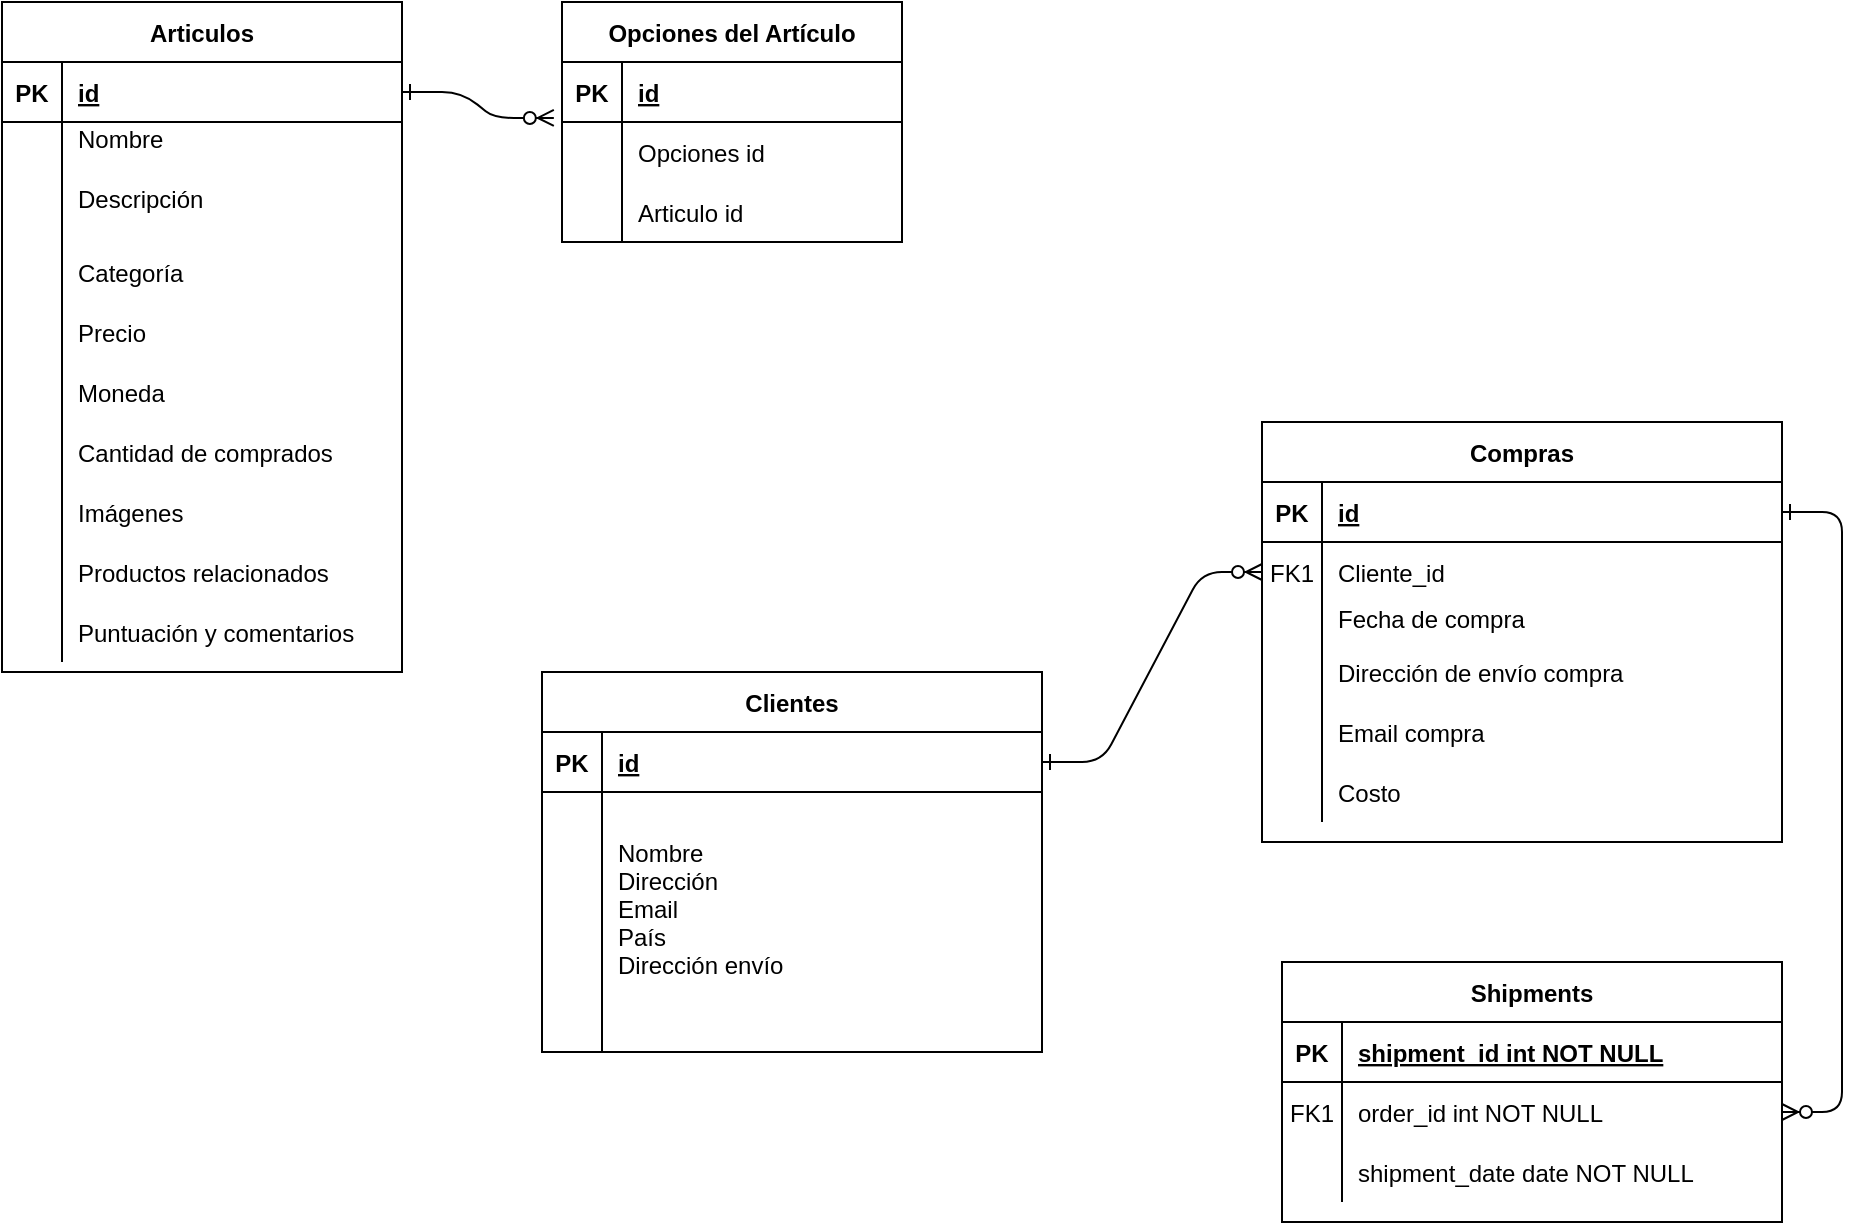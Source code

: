 <mxfile version="14.9.5" type="github">
  <diagram id="R2lEEEUBdFMjLlhIrx00" name="Page-1">
    <mxGraphModel dx="868" dy="1550" grid="1" gridSize="10" guides="1" tooltips="1" connect="1" arrows="1" fold="1" page="1" pageScale="1" pageWidth="850" pageHeight="1100" math="0" shadow="0" extFonts="Permanent Marker^https://fonts.googleapis.com/css?family=Permanent+Marker">
      <root>
        <mxCell id="0" />
        <mxCell id="1" parent="0" />
        <mxCell id="C-vyLk0tnHw3VtMMgP7b-1" value="" style="edgeStyle=entityRelationEdgeStyle;endArrow=ERzeroToMany;startArrow=ERone;endFill=1;startFill=0;" parent="1" source="C-vyLk0tnHw3VtMMgP7b-24" target="C-vyLk0tnHw3VtMMgP7b-6" edge="1">
          <mxGeometry width="100" height="100" relative="1" as="geometry">
            <mxPoint x="340" y="720" as="sourcePoint" />
            <mxPoint x="440" y="620" as="targetPoint" />
          </mxGeometry>
        </mxCell>
        <mxCell id="C-vyLk0tnHw3VtMMgP7b-12" value="" style="edgeStyle=entityRelationEdgeStyle;endArrow=ERzeroToMany;startArrow=ERone;endFill=1;startFill=0;" parent="1" source="C-vyLk0tnHw3VtMMgP7b-3" target="C-vyLk0tnHw3VtMMgP7b-17" edge="1">
          <mxGeometry width="100" height="100" relative="1" as="geometry">
            <mxPoint x="400" y="180" as="sourcePoint" />
            <mxPoint x="460" y="205" as="targetPoint" />
          </mxGeometry>
        </mxCell>
        <mxCell id="C-vyLk0tnHw3VtMMgP7b-2" value="Compras" style="shape=table;startSize=30;container=1;collapsible=1;childLayout=tableLayout;fixedRows=1;rowLines=0;fontStyle=1;align=center;resizeLast=1;" parent="1" vertex="1">
          <mxGeometry x="690" y="-220" width="260" height="210" as="geometry" />
        </mxCell>
        <mxCell id="C-vyLk0tnHw3VtMMgP7b-3" value="" style="shape=partialRectangle;collapsible=0;dropTarget=0;pointerEvents=0;fillColor=none;points=[[0,0.5],[1,0.5]];portConstraint=eastwest;top=0;left=0;right=0;bottom=1;" parent="C-vyLk0tnHw3VtMMgP7b-2" vertex="1">
          <mxGeometry y="30" width="260" height="30" as="geometry" />
        </mxCell>
        <mxCell id="C-vyLk0tnHw3VtMMgP7b-4" value="PK" style="shape=partialRectangle;overflow=hidden;connectable=0;fillColor=none;top=0;left=0;bottom=0;right=0;fontStyle=1;" parent="C-vyLk0tnHw3VtMMgP7b-3" vertex="1">
          <mxGeometry width="30" height="30" as="geometry" />
        </mxCell>
        <mxCell id="C-vyLk0tnHw3VtMMgP7b-5" value="id" style="shape=partialRectangle;overflow=hidden;connectable=0;fillColor=none;top=0;left=0;bottom=0;right=0;align=left;spacingLeft=6;fontStyle=5;" parent="C-vyLk0tnHw3VtMMgP7b-3" vertex="1">
          <mxGeometry x="30" width="230" height="30" as="geometry" />
        </mxCell>
        <mxCell id="C-vyLk0tnHw3VtMMgP7b-6" value="" style="shape=partialRectangle;collapsible=0;dropTarget=0;pointerEvents=0;fillColor=none;points=[[0,0.5],[1,0.5]];portConstraint=eastwest;top=0;left=0;right=0;bottom=0;" parent="C-vyLk0tnHw3VtMMgP7b-2" vertex="1">
          <mxGeometry y="60" width="260" height="30" as="geometry" />
        </mxCell>
        <mxCell id="C-vyLk0tnHw3VtMMgP7b-7" value="FK1" style="shape=partialRectangle;overflow=hidden;connectable=0;fillColor=none;top=0;left=0;bottom=0;right=0;" parent="C-vyLk0tnHw3VtMMgP7b-6" vertex="1">
          <mxGeometry width="30" height="30" as="geometry" />
        </mxCell>
        <mxCell id="C-vyLk0tnHw3VtMMgP7b-8" value="Cliente_id" style="shape=partialRectangle;overflow=hidden;connectable=0;fillColor=none;top=0;left=0;bottom=0;right=0;align=left;spacingLeft=6;" parent="C-vyLk0tnHw3VtMMgP7b-6" vertex="1">
          <mxGeometry x="30" width="230" height="30" as="geometry" />
        </mxCell>
        <mxCell id="C-vyLk0tnHw3VtMMgP7b-9" value="" style="shape=partialRectangle;collapsible=0;dropTarget=0;pointerEvents=0;fillColor=none;points=[[0,0.5],[1,0.5]];portConstraint=eastwest;top=0;left=0;right=0;bottom=0;" parent="C-vyLk0tnHw3VtMMgP7b-2" vertex="1">
          <mxGeometry y="90" width="260" height="20" as="geometry" />
        </mxCell>
        <mxCell id="C-vyLk0tnHw3VtMMgP7b-10" value="" style="shape=partialRectangle;overflow=hidden;connectable=0;fillColor=none;top=0;left=0;bottom=0;right=0;" parent="C-vyLk0tnHw3VtMMgP7b-9" vertex="1">
          <mxGeometry width="30" height="20" as="geometry" />
        </mxCell>
        <mxCell id="C-vyLk0tnHw3VtMMgP7b-11" value="Fecha de compra&#xa;&#xa;" style="shape=partialRectangle;overflow=hidden;connectable=0;fillColor=none;top=0;left=0;bottom=0;right=0;align=left;spacingLeft=6;" parent="C-vyLk0tnHw3VtMMgP7b-9" vertex="1">
          <mxGeometry x="30" width="230" height="20" as="geometry" />
        </mxCell>
        <mxCell id="ekzu9XFHSlEijORURZms-2" value="" style="shape=partialRectangle;collapsible=0;dropTarget=0;pointerEvents=0;fillColor=none;points=[[0,0.5],[1,0.5]];portConstraint=eastwest;top=0;left=0;right=0;bottom=0;" vertex="1" parent="C-vyLk0tnHw3VtMMgP7b-2">
          <mxGeometry y="110" width="260" height="30" as="geometry" />
        </mxCell>
        <mxCell id="ekzu9XFHSlEijORURZms-3" value="" style="shape=partialRectangle;overflow=hidden;connectable=0;fillColor=none;top=0;left=0;bottom=0;right=0;" vertex="1" parent="ekzu9XFHSlEijORURZms-2">
          <mxGeometry width="30" height="30" as="geometry" />
        </mxCell>
        <mxCell id="ekzu9XFHSlEijORURZms-4" value="Dirección de envío compra" style="shape=partialRectangle;overflow=hidden;connectable=0;fillColor=none;top=0;left=0;bottom=0;right=0;align=left;spacingLeft=6;" vertex="1" parent="ekzu9XFHSlEijORURZms-2">
          <mxGeometry x="30" width="230" height="30" as="geometry" />
        </mxCell>
        <mxCell id="ekzu9XFHSlEijORURZms-5" value="" style="shape=partialRectangle;collapsible=0;dropTarget=0;pointerEvents=0;fillColor=none;points=[[0,0.5],[1,0.5]];portConstraint=eastwest;top=0;left=0;right=0;bottom=0;" vertex="1" parent="C-vyLk0tnHw3VtMMgP7b-2">
          <mxGeometry y="140" width="260" height="30" as="geometry" />
        </mxCell>
        <mxCell id="ekzu9XFHSlEijORURZms-6" value="" style="shape=partialRectangle;overflow=hidden;connectable=0;fillColor=none;top=0;left=0;bottom=0;right=0;" vertex="1" parent="ekzu9XFHSlEijORURZms-5">
          <mxGeometry width="30" height="30" as="geometry" />
        </mxCell>
        <mxCell id="ekzu9XFHSlEijORURZms-7" value="Email compra" style="shape=partialRectangle;overflow=hidden;connectable=0;fillColor=none;top=0;left=0;bottom=0;right=0;align=left;spacingLeft=6;" vertex="1" parent="ekzu9XFHSlEijORURZms-5">
          <mxGeometry x="30" width="230" height="30" as="geometry" />
        </mxCell>
        <mxCell id="ekzu9XFHSlEijORURZms-8" value="" style="shape=partialRectangle;collapsible=0;dropTarget=0;pointerEvents=0;fillColor=none;points=[[0,0.5],[1,0.5]];portConstraint=eastwest;top=0;left=0;right=0;bottom=0;" vertex="1" parent="C-vyLk0tnHw3VtMMgP7b-2">
          <mxGeometry y="170" width="260" height="30" as="geometry" />
        </mxCell>
        <mxCell id="ekzu9XFHSlEijORURZms-9" value="" style="shape=partialRectangle;overflow=hidden;connectable=0;fillColor=none;top=0;left=0;bottom=0;right=0;" vertex="1" parent="ekzu9XFHSlEijORURZms-8">
          <mxGeometry width="30" height="30" as="geometry" />
        </mxCell>
        <mxCell id="ekzu9XFHSlEijORURZms-10" value="Costo" style="shape=partialRectangle;overflow=hidden;connectable=0;fillColor=none;top=0;left=0;bottom=0;right=0;align=left;spacingLeft=6;" vertex="1" parent="ekzu9XFHSlEijORURZms-8">
          <mxGeometry x="30" width="230" height="30" as="geometry" />
        </mxCell>
        <mxCell id="C-vyLk0tnHw3VtMMgP7b-13" value="Shipments" style="shape=table;startSize=30;container=1;collapsible=1;childLayout=tableLayout;fixedRows=1;rowLines=0;fontStyle=1;align=center;resizeLast=1;" parent="1" vertex="1">
          <mxGeometry x="700" y="50" width="250" height="130" as="geometry" />
        </mxCell>
        <mxCell id="C-vyLk0tnHw3VtMMgP7b-14" value="" style="shape=partialRectangle;collapsible=0;dropTarget=0;pointerEvents=0;fillColor=none;points=[[0,0.5],[1,0.5]];portConstraint=eastwest;top=0;left=0;right=0;bottom=1;" parent="C-vyLk0tnHw3VtMMgP7b-13" vertex="1">
          <mxGeometry y="30" width="250" height="30" as="geometry" />
        </mxCell>
        <mxCell id="C-vyLk0tnHw3VtMMgP7b-15" value="PK" style="shape=partialRectangle;overflow=hidden;connectable=0;fillColor=none;top=0;left=0;bottom=0;right=0;fontStyle=1;" parent="C-vyLk0tnHw3VtMMgP7b-14" vertex="1">
          <mxGeometry width="30" height="30" as="geometry" />
        </mxCell>
        <mxCell id="C-vyLk0tnHw3VtMMgP7b-16" value="shipment_id int NOT NULL " style="shape=partialRectangle;overflow=hidden;connectable=0;fillColor=none;top=0;left=0;bottom=0;right=0;align=left;spacingLeft=6;fontStyle=5;" parent="C-vyLk0tnHw3VtMMgP7b-14" vertex="1">
          <mxGeometry x="30" width="220" height="30" as="geometry" />
        </mxCell>
        <mxCell id="C-vyLk0tnHw3VtMMgP7b-17" value="" style="shape=partialRectangle;collapsible=0;dropTarget=0;pointerEvents=0;fillColor=none;points=[[0,0.5],[1,0.5]];portConstraint=eastwest;top=0;left=0;right=0;bottom=0;" parent="C-vyLk0tnHw3VtMMgP7b-13" vertex="1">
          <mxGeometry y="60" width="250" height="30" as="geometry" />
        </mxCell>
        <mxCell id="C-vyLk0tnHw3VtMMgP7b-18" value="FK1" style="shape=partialRectangle;overflow=hidden;connectable=0;fillColor=none;top=0;left=0;bottom=0;right=0;" parent="C-vyLk0tnHw3VtMMgP7b-17" vertex="1">
          <mxGeometry width="30" height="30" as="geometry" />
        </mxCell>
        <mxCell id="C-vyLk0tnHw3VtMMgP7b-19" value="order_id int NOT NULL" style="shape=partialRectangle;overflow=hidden;connectable=0;fillColor=none;top=0;left=0;bottom=0;right=0;align=left;spacingLeft=6;" parent="C-vyLk0tnHw3VtMMgP7b-17" vertex="1">
          <mxGeometry x="30" width="220" height="30" as="geometry" />
        </mxCell>
        <mxCell id="C-vyLk0tnHw3VtMMgP7b-20" value="" style="shape=partialRectangle;collapsible=0;dropTarget=0;pointerEvents=0;fillColor=none;points=[[0,0.5],[1,0.5]];portConstraint=eastwest;top=0;left=0;right=0;bottom=0;" parent="C-vyLk0tnHw3VtMMgP7b-13" vertex="1">
          <mxGeometry y="90" width="250" height="30" as="geometry" />
        </mxCell>
        <mxCell id="C-vyLk0tnHw3VtMMgP7b-21" value="" style="shape=partialRectangle;overflow=hidden;connectable=0;fillColor=none;top=0;left=0;bottom=0;right=0;" parent="C-vyLk0tnHw3VtMMgP7b-20" vertex="1">
          <mxGeometry width="30" height="30" as="geometry" />
        </mxCell>
        <mxCell id="C-vyLk0tnHw3VtMMgP7b-22" value="shipment_date date NOT NULL" style="shape=partialRectangle;overflow=hidden;connectable=0;fillColor=none;top=0;left=0;bottom=0;right=0;align=left;spacingLeft=6;" parent="C-vyLk0tnHw3VtMMgP7b-20" vertex="1">
          <mxGeometry x="30" width="220" height="30" as="geometry" />
        </mxCell>
        <mxCell id="C-vyLk0tnHw3VtMMgP7b-23" value="Clientes" style="shape=table;startSize=30;container=1;collapsible=1;childLayout=tableLayout;fixedRows=1;rowLines=0;fontStyle=1;align=center;resizeLast=1;" parent="1" vertex="1">
          <mxGeometry x="330" y="-95" width="250" height="190" as="geometry" />
        </mxCell>
        <mxCell id="C-vyLk0tnHw3VtMMgP7b-24" value="" style="shape=partialRectangle;collapsible=0;dropTarget=0;pointerEvents=0;fillColor=none;points=[[0,0.5],[1,0.5]];portConstraint=eastwest;top=0;left=0;right=0;bottom=1;" parent="C-vyLk0tnHw3VtMMgP7b-23" vertex="1">
          <mxGeometry y="30" width="250" height="30" as="geometry" />
        </mxCell>
        <mxCell id="C-vyLk0tnHw3VtMMgP7b-25" value="PK" style="shape=partialRectangle;overflow=hidden;connectable=0;fillColor=none;top=0;left=0;bottom=0;right=0;fontStyle=1;" parent="C-vyLk0tnHw3VtMMgP7b-24" vertex="1">
          <mxGeometry width="30" height="30" as="geometry" />
        </mxCell>
        <mxCell id="C-vyLk0tnHw3VtMMgP7b-26" value="id" style="shape=partialRectangle;overflow=hidden;connectable=0;fillColor=none;top=0;left=0;bottom=0;right=0;align=left;spacingLeft=6;fontStyle=5;" parent="C-vyLk0tnHw3VtMMgP7b-24" vertex="1">
          <mxGeometry x="30" width="220" height="30" as="geometry" />
        </mxCell>
        <mxCell id="C-vyLk0tnHw3VtMMgP7b-27" value="" style="shape=partialRectangle;collapsible=0;dropTarget=0;pointerEvents=0;fillColor=none;points=[[0,0.5],[1,0.5]];portConstraint=eastwest;top=0;left=0;right=0;bottom=0;" parent="C-vyLk0tnHw3VtMMgP7b-23" vertex="1">
          <mxGeometry y="60" width="250" height="130" as="geometry" />
        </mxCell>
        <mxCell id="C-vyLk0tnHw3VtMMgP7b-28" value="" style="shape=partialRectangle;overflow=hidden;connectable=0;fillColor=none;top=0;left=0;bottom=0;right=0;" parent="C-vyLk0tnHw3VtMMgP7b-27" vertex="1">
          <mxGeometry width="30" height="130" as="geometry" />
        </mxCell>
        <mxCell id="C-vyLk0tnHw3VtMMgP7b-29" value="Nombre &#xa;Dirección &#xa;Email &#xa;País&#xa;Dirección envío&#xa;" style="shape=partialRectangle;overflow=hidden;connectable=0;fillColor=none;top=0;left=0;bottom=0;right=0;align=left;spacingLeft=6;" parent="C-vyLk0tnHw3VtMMgP7b-27" vertex="1">
          <mxGeometry x="30" width="220" height="130" as="geometry" />
        </mxCell>
        <mxCell id="ekzu9XFHSlEijORURZms-12" value="Articulos" style="shape=table;startSize=30;container=1;collapsible=1;childLayout=tableLayout;fixedRows=1;rowLines=0;fontStyle=1;align=center;resizeLast=1;" vertex="1" parent="1">
          <mxGeometry x="60" y="-430" width="200" height="335" as="geometry">
            <mxRectangle x="430" y="70" width="60" height="30" as="alternateBounds" />
          </mxGeometry>
        </mxCell>
        <mxCell id="ekzu9XFHSlEijORURZms-13" value="" style="shape=partialRectangle;collapsible=0;dropTarget=0;pointerEvents=0;fillColor=none;top=0;left=0;bottom=1;right=0;points=[[0,0.5],[1,0.5]];portConstraint=eastwest;" vertex="1" parent="ekzu9XFHSlEijORURZms-12">
          <mxGeometry y="30" width="200" height="30" as="geometry" />
        </mxCell>
        <mxCell id="ekzu9XFHSlEijORURZms-14" value="PK" style="shape=partialRectangle;connectable=0;fillColor=none;top=0;left=0;bottom=0;right=0;fontStyle=1;overflow=hidden;" vertex="1" parent="ekzu9XFHSlEijORURZms-13">
          <mxGeometry width="30" height="30" as="geometry" />
        </mxCell>
        <mxCell id="ekzu9XFHSlEijORURZms-15" value="id" style="shape=partialRectangle;connectable=0;fillColor=none;top=0;left=0;bottom=0;right=0;align=left;spacingLeft=6;fontStyle=5;overflow=hidden;" vertex="1" parent="ekzu9XFHSlEijORURZms-13">
          <mxGeometry x="30" width="170" height="30" as="geometry" />
        </mxCell>
        <mxCell id="ekzu9XFHSlEijORURZms-16" value="" style="shape=partialRectangle;collapsible=0;dropTarget=0;pointerEvents=0;fillColor=none;top=0;left=0;bottom=0;right=0;points=[[0,0.5],[1,0.5]];portConstraint=eastwest;" vertex="1" parent="ekzu9XFHSlEijORURZms-12">
          <mxGeometry y="60" width="200" height="30" as="geometry" />
        </mxCell>
        <mxCell id="ekzu9XFHSlEijORURZms-17" value="" style="shape=partialRectangle;connectable=0;fillColor=none;top=0;left=0;bottom=0;right=0;editable=1;overflow=hidden;" vertex="1" parent="ekzu9XFHSlEijORURZms-16">
          <mxGeometry width="30" height="30" as="geometry" />
        </mxCell>
        <mxCell id="ekzu9XFHSlEijORURZms-18" value="Nombre&#xa;" style="shape=partialRectangle;connectable=0;fillColor=none;top=0;left=0;bottom=0;right=0;align=left;spacingLeft=6;overflow=hidden;" vertex="1" parent="ekzu9XFHSlEijORURZms-16">
          <mxGeometry x="30" width="170" height="30" as="geometry" />
        </mxCell>
        <mxCell id="ekzu9XFHSlEijORURZms-19" value="" style="shape=partialRectangle;collapsible=0;dropTarget=0;pointerEvents=0;fillColor=none;top=0;left=0;bottom=0;right=0;points=[[0,0.5],[1,0.5]];portConstraint=eastwest;" vertex="1" parent="ekzu9XFHSlEijORURZms-12">
          <mxGeometry y="90" width="200" height="30" as="geometry" />
        </mxCell>
        <mxCell id="ekzu9XFHSlEijORURZms-20" value="" style="shape=partialRectangle;connectable=0;fillColor=none;top=0;left=0;bottom=0;right=0;editable=1;overflow=hidden;" vertex="1" parent="ekzu9XFHSlEijORURZms-19">
          <mxGeometry width="30" height="30" as="geometry" />
        </mxCell>
        <mxCell id="ekzu9XFHSlEijORURZms-21" value="Descripción&#xa;" style="shape=partialRectangle;connectable=0;fillColor=none;top=0;left=0;bottom=0;right=0;align=left;spacingLeft=6;overflow=hidden;" vertex="1" parent="ekzu9XFHSlEijORURZms-19">
          <mxGeometry x="30" width="170" height="30" as="geometry" />
        </mxCell>
        <mxCell id="ekzu9XFHSlEijORURZms-22" value="" style="shape=partialRectangle;collapsible=0;dropTarget=0;pointerEvents=0;fillColor=none;top=0;left=0;bottom=0;right=0;points=[[0,0.5],[1,0.5]];portConstraint=eastwest;" vertex="1" parent="ekzu9XFHSlEijORURZms-12">
          <mxGeometry y="120" width="200" height="30" as="geometry" />
        </mxCell>
        <mxCell id="ekzu9XFHSlEijORURZms-23" value="" style="shape=partialRectangle;connectable=0;fillColor=none;top=0;left=0;bottom=0;right=0;editable=1;overflow=hidden;" vertex="1" parent="ekzu9XFHSlEijORURZms-22">
          <mxGeometry width="30" height="30" as="geometry" />
        </mxCell>
        <mxCell id="ekzu9XFHSlEijORURZms-24" value="Categoría" style="shape=partialRectangle;connectable=0;fillColor=none;top=0;left=0;bottom=0;right=0;align=left;spacingLeft=6;overflow=hidden;" vertex="1" parent="ekzu9XFHSlEijORURZms-22">
          <mxGeometry x="30" width="170" height="30" as="geometry" />
        </mxCell>
        <mxCell id="ekzu9XFHSlEijORURZms-25" value="" style="shape=partialRectangle;collapsible=0;dropTarget=0;pointerEvents=0;fillColor=none;top=0;left=0;bottom=0;right=0;points=[[0,0.5],[1,0.5]];portConstraint=eastwest;" vertex="1" parent="ekzu9XFHSlEijORURZms-12">
          <mxGeometry y="150" width="200" height="30" as="geometry" />
        </mxCell>
        <mxCell id="ekzu9XFHSlEijORURZms-26" value="" style="shape=partialRectangle;connectable=0;fillColor=none;top=0;left=0;bottom=0;right=0;editable=1;overflow=hidden;" vertex="1" parent="ekzu9XFHSlEijORURZms-25">
          <mxGeometry width="30" height="30" as="geometry" />
        </mxCell>
        <mxCell id="ekzu9XFHSlEijORURZms-27" value="Precio" style="shape=partialRectangle;connectable=0;fillColor=none;top=0;left=0;bottom=0;right=0;align=left;spacingLeft=6;overflow=hidden;" vertex="1" parent="ekzu9XFHSlEijORURZms-25">
          <mxGeometry x="30" width="170" height="30" as="geometry" />
        </mxCell>
        <mxCell id="ekzu9XFHSlEijORURZms-28" value="" style="shape=partialRectangle;collapsible=0;dropTarget=0;pointerEvents=0;fillColor=none;top=0;left=0;bottom=0;right=0;points=[[0,0.5],[1,0.5]];portConstraint=eastwest;" vertex="1" parent="ekzu9XFHSlEijORURZms-12">
          <mxGeometry y="180" width="200" height="30" as="geometry" />
        </mxCell>
        <mxCell id="ekzu9XFHSlEijORURZms-29" value="" style="shape=partialRectangle;connectable=0;fillColor=none;top=0;left=0;bottom=0;right=0;editable=1;overflow=hidden;" vertex="1" parent="ekzu9XFHSlEijORURZms-28">
          <mxGeometry width="30" height="30" as="geometry" />
        </mxCell>
        <mxCell id="ekzu9XFHSlEijORURZms-30" value="Moneda" style="shape=partialRectangle;connectable=0;fillColor=none;top=0;left=0;bottom=0;right=0;align=left;spacingLeft=6;overflow=hidden;" vertex="1" parent="ekzu9XFHSlEijORURZms-28">
          <mxGeometry x="30" width="170" height="30" as="geometry" />
        </mxCell>
        <mxCell id="ekzu9XFHSlEijORURZms-31" value="" style="shape=partialRectangle;collapsible=0;dropTarget=0;pointerEvents=0;fillColor=none;top=0;left=0;bottom=0;right=0;points=[[0,0.5],[1,0.5]];portConstraint=eastwest;" vertex="1" parent="ekzu9XFHSlEijORURZms-12">
          <mxGeometry y="210" width="200" height="30" as="geometry" />
        </mxCell>
        <mxCell id="ekzu9XFHSlEijORURZms-32" value="" style="shape=partialRectangle;connectable=0;fillColor=none;top=0;left=0;bottom=0;right=0;editable=1;overflow=hidden;" vertex="1" parent="ekzu9XFHSlEijORURZms-31">
          <mxGeometry width="30" height="30" as="geometry" />
        </mxCell>
        <mxCell id="ekzu9XFHSlEijORURZms-33" value="Cantidad de comprados" style="shape=partialRectangle;connectable=0;fillColor=none;top=0;left=0;bottom=0;right=0;align=left;spacingLeft=6;overflow=hidden;" vertex="1" parent="ekzu9XFHSlEijORURZms-31">
          <mxGeometry x="30" width="170" height="30" as="geometry" />
        </mxCell>
        <mxCell id="ekzu9XFHSlEijORURZms-34" value="" style="shape=partialRectangle;collapsible=0;dropTarget=0;pointerEvents=0;fillColor=none;top=0;left=0;bottom=0;right=0;points=[[0,0.5],[1,0.5]];portConstraint=eastwest;" vertex="1" parent="ekzu9XFHSlEijORURZms-12">
          <mxGeometry y="240" width="200" height="30" as="geometry" />
        </mxCell>
        <mxCell id="ekzu9XFHSlEijORURZms-35" value="" style="shape=partialRectangle;connectable=0;fillColor=none;top=0;left=0;bottom=0;right=0;editable=1;overflow=hidden;" vertex="1" parent="ekzu9XFHSlEijORURZms-34">
          <mxGeometry width="30" height="30" as="geometry" />
        </mxCell>
        <mxCell id="ekzu9XFHSlEijORURZms-36" value="Imágenes" style="shape=partialRectangle;connectable=0;fillColor=none;top=0;left=0;bottom=0;right=0;align=left;spacingLeft=6;overflow=hidden;" vertex="1" parent="ekzu9XFHSlEijORURZms-34">
          <mxGeometry x="30" width="170" height="30" as="geometry" />
        </mxCell>
        <mxCell id="ekzu9XFHSlEijORURZms-37" value="" style="shape=partialRectangle;collapsible=0;dropTarget=0;pointerEvents=0;fillColor=none;top=0;left=0;bottom=0;right=0;points=[[0,0.5],[1,0.5]];portConstraint=eastwest;" vertex="1" parent="ekzu9XFHSlEijORURZms-12">
          <mxGeometry y="270" width="200" height="30" as="geometry" />
        </mxCell>
        <mxCell id="ekzu9XFHSlEijORURZms-38" value="" style="shape=partialRectangle;connectable=0;fillColor=none;top=0;left=0;bottom=0;right=0;editable=1;overflow=hidden;" vertex="1" parent="ekzu9XFHSlEijORURZms-37">
          <mxGeometry width="30" height="30" as="geometry" />
        </mxCell>
        <mxCell id="ekzu9XFHSlEijORURZms-39" value="Productos relacionados" style="shape=partialRectangle;connectable=0;fillColor=none;top=0;left=0;bottom=0;right=0;align=left;spacingLeft=6;overflow=hidden;" vertex="1" parent="ekzu9XFHSlEijORURZms-37">
          <mxGeometry x="30" width="170" height="30" as="geometry" />
        </mxCell>
        <mxCell id="ekzu9XFHSlEijORURZms-40" value="" style="shape=partialRectangle;collapsible=0;dropTarget=0;pointerEvents=0;fillColor=none;top=0;left=0;bottom=0;right=0;points=[[0,0.5],[1,0.5]];portConstraint=eastwest;" vertex="1" parent="ekzu9XFHSlEijORURZms-12">
          <mxGeometry y="300" width="200" height="30" as="geometry" />
        </mxCell>
        <mxCell id="ekzu9XFHSlEijORURZms-41" value="" style="shape=partialRectangle;connectable=0;fillColor=none;top=0;left=0;bottom=0;right=0;editable=1;overflow=hidden;" vertex="1" parent="ekzu9XFHSlEijORURZms-40">
          <mxGeometry width="30" height="30" as="geometry" />
        </mxCell>
        <mxCell id="ekzu9XFHSlEijORURZms-42" value="Puntuación y comentarios" style="shape=partialRectangle;connectable=0;fillColor=none;top=0;left=0;bottom=0;right=0;align=left;spacingLeft=6;overflow=hidden;" vertex="1" parent="ekzu9XFHSlEijORURZms-40">
          <mxGeometry x="30" width="170" height="30" as="geometry" />
        </mxCell>
        <mxCell id="ekzu9XFHSlEijORURZms-50" value="" style="edgeStyle=entityRelationEdgeStyle;endArrow=ERzeroToMany;startArrow=ERone;endFill=1;startFill=0;exitX=1;exitY=0.5;exitDx=0;exitDy=0;entryX=-0.024;entryY=0.933;entryDx=0;entryDy=0;entryPerimeter=0;" edge="1" parent="1" source="ekzu9XFHSlEijORURZms-13" target="ekzu9XFHSlEijORURZms-52">
          <mxGeometry width="100" height="100" relative="1" as="geometry">
            <mxPoint x="290" y="-420" as="sourcePoint" />
            <mxPoint x="350" y="-375" as="targetPoint" />
          </mxGeometry>
        </mxCell>
        <mxCell id="ekzu9XFHSlEijORURZms-51" value="Opciones del Artículo" style="shape=table;startSize=30;container=1;collapsible=1;childLayout=tableLayout;fixedRows=1;rowLines=0;fontStyle=1;align=center;resizeLast=1;" vertex="1" parent="1">
          <mxGeometry x="340" y="-430" width="170" height="120" as="geometry" />
        </mxCell>
        <mxCell id="ekzu9XFHSlEijORURZms-52" value="" style="shape=partialRectangle;collapsible=0;dropTarget=0;pointerEvents=0;fillColor=none;top=0;left=0;bottom=1;right=0;points=[[0,0.5],[1,0.5]];portConstraint=eastwest;" vertex="1" parent="ekzu9XFHSlEijORURZms-51">
          <mxGeometry y="30" width="170" height="30" as="geometry" />
        </mxCell>
        <mxCell id="ekzu9XFHSlEijORURZms-53" value="PK" style="shape=partialRectangle;connectable=0;fillColor=none;top=0;left=0;bottom=0;right=0;fontStyle=1;overflow=hidden;" vertex="1" parent="ekzu9XFHSlEijORURZms-52">
          <mxGeometry width="30" height="30" as="geometry" />
        </mxCell>
        <mxCell id="ekzu9XFHSlEijORURZms-54" value="id" style="shape=partialRectangle;connectable=0;fillColor=none;top=0;left=0;bottom=0;right=0;align=left;spacingLeft=6;fontStyle=5;overflow=hidden;" vertex="1" parent="ekzu9XFHSlEijORURZms-52">
          <mxGeometry x="30" width="140" height="30" as="geometry" />
        </mxCell>
        <mxCell id="ekzu9XFHSlEijORURZms-55" value="" style="shape=partialRectangle;collapsible=0;dropTarget=0;pointerEvents=0;fillColor=none;top=0;left=0;bottom=0;right=0;points=[[0,0.5],[1,0.5]];portConstraint=eastwest;" vertex="1" parent="ekzu9XFHSlEijORURZms-51">
          <mxGeometry y="60" width="170" height="30" as="geometry" />
        </mxCell>
        <mxCell id="ekzu9XFHSlEijORURZms-56" value="" style="shape=partialRectangle;connectable=0;fillColor=none;top=0;left=0;bottom=0;right=0;editable=1;overflow=hidden;" vertex="1" parent="ekzu9XFHSlEijORURZms-55">
          <mxGeometry width="30" height="30" as="geometry" />
        </mxCell>
        <mxCell id="ekzu9XFHSlEijORURZms-57" value="Opciones id" style="shape=partialRectangle;connectable=0;fillColor=none;top=0;left=0;bottom=0;right=0;align=left;spacingLeft=6;overflow=hidden;" vertex="1" parent="ekzu9XFHSlEijORURZms-55">
          <mxGeometry x="30" width="140" height="30" as="geometry" />
        </mxCell>
        <mxCell id="ekzu9XFHSlEijORURZms-58" value="" style="shape=partialRectangle;collapsible=0;dropTarget=0;pointerEvents=0;fillColor=none;top=0;left=0;bottom=0;right=0;points=[[0,0.5],[1,0.5]];portConstraint=eastwest;" vertex="1" parent="ekzu9XFHSlEijORURZms-51">
          <mxGeometry y="90" width="170" height="30" as="geometry" />
        </mxCell>
        <mxCell id="ekzu9XFHSlEijORURZms-59" value="" style="shape=partialRectangle;connectable=0;fillColor=none;top=0;left=0;bottom=0;right=0;editable=1;overflow=hidden;" vertex="1" parent="ekzu9XFHSlEijORURZms-58">
          <mxGeometry width="30" height="30" as="geometry" />
        </mxCell>
        <mxCell id="ekzu9XFHSlEijORURZms-60" value="Articulo id" style="shape=partialRectangle;connectable=0;fillColor=none;top=0;left=0;bottom=0;right=0;align=left;spacingLeft=6;overflow=hidden;" vertex="1" parent="ekzu9XFHSlEijORURZms-58">
          <mxGeometry x="30" width="140" height="30" as="geometry" />
        </mxCell>
      </root>
    </mxGraphModel>
  </diagram>
</mxfile>
